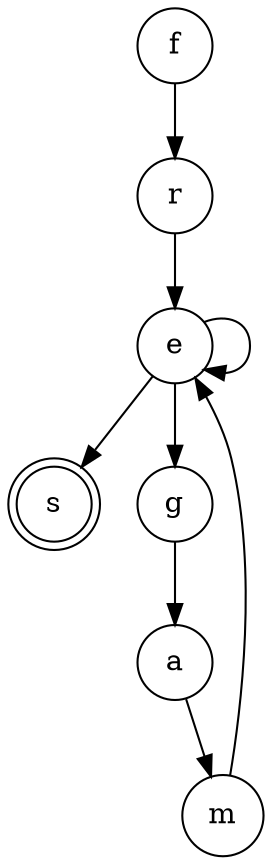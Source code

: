 digraph {   
    node [shape = doublecircle, color = black] s ;
    node [shape = circle];
    node [color= black];
    f -> r -> e -> e -> g -> a -> m -> e -> s;	
}